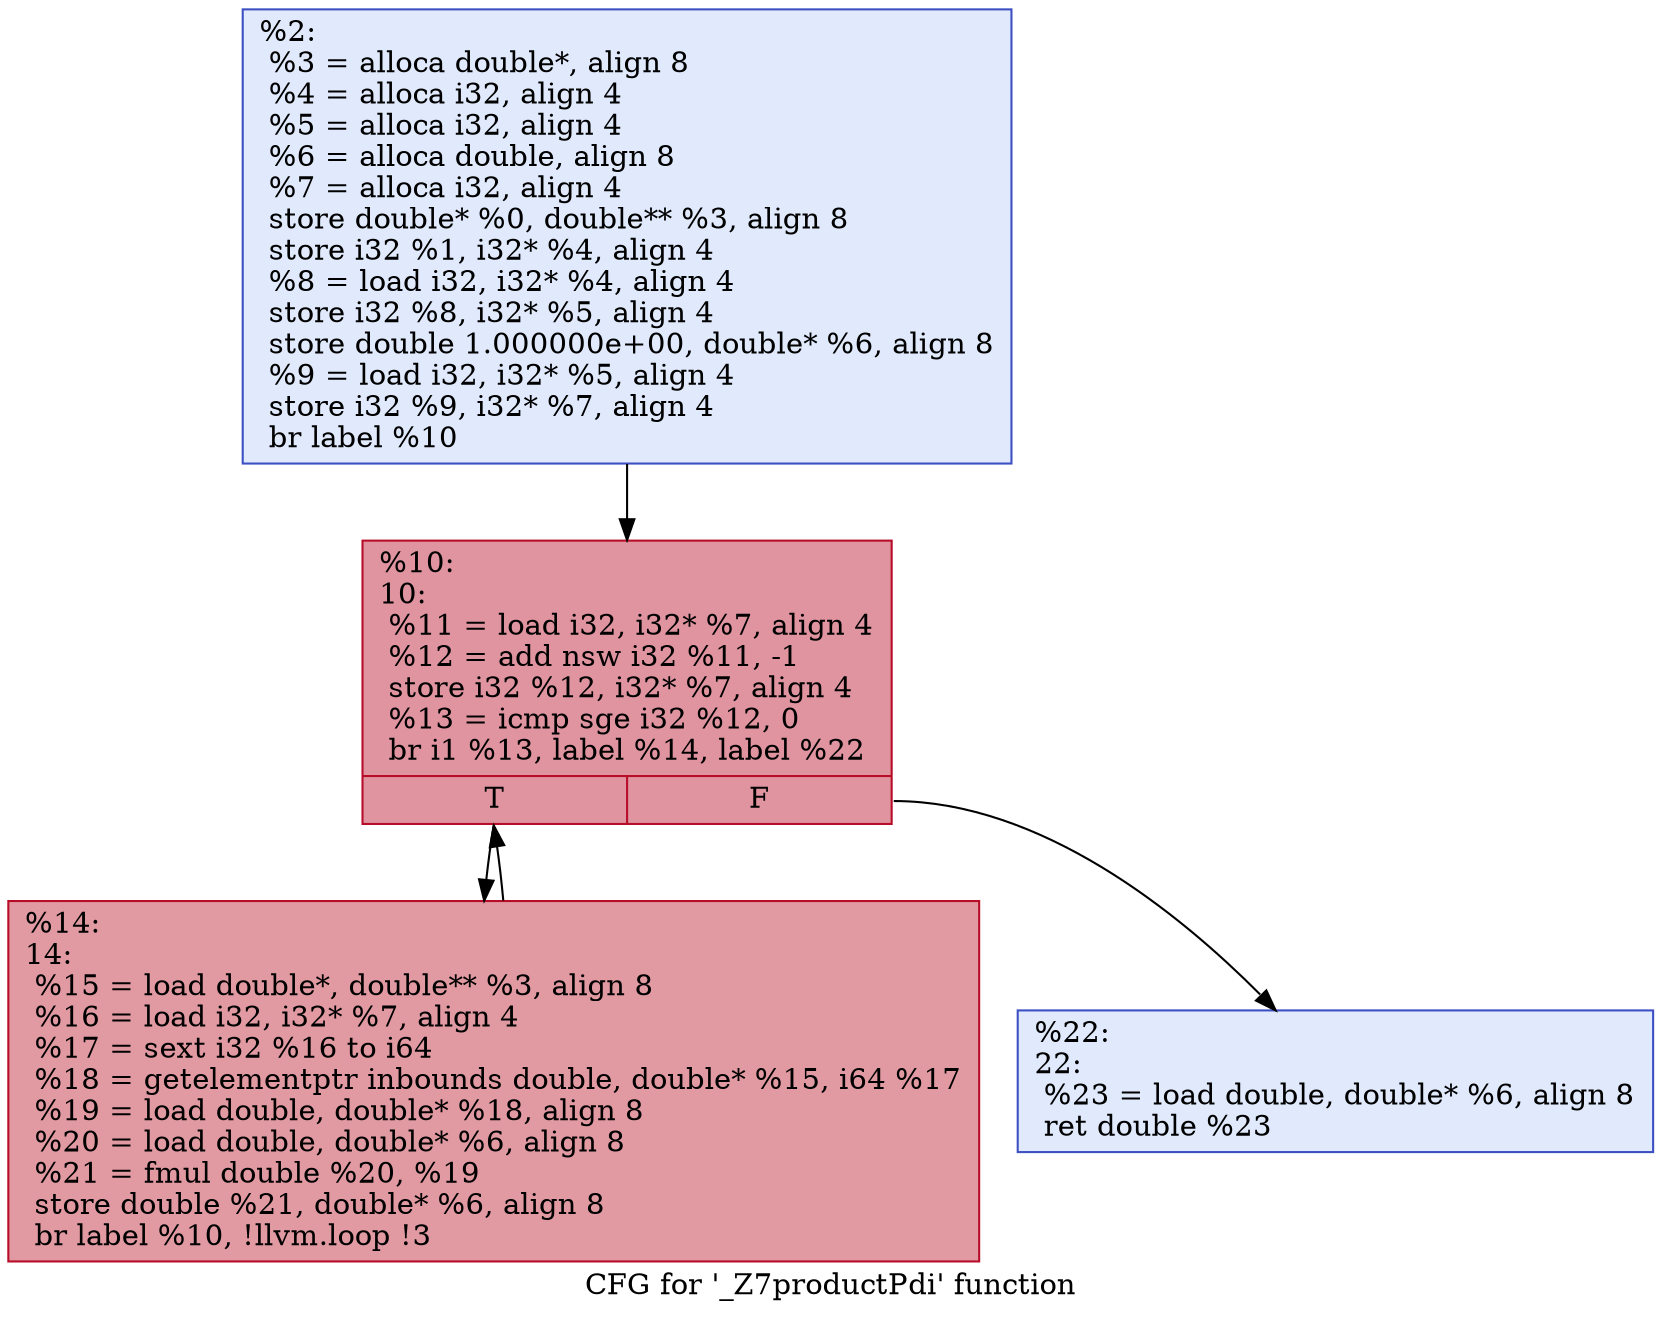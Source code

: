 digraph "CFG for '_Z7productPdi' function" {
	label="CFG for '_Z7productPdi' function";

	Node0x24ff5800bc0 [shape=record,color="#3d50c3ff", style=filled, fillcolor="#b9d0f970",label="{%2:\l  %3 = alloca double*, align 8\l  %4 = alloca i32, align 4\l  %5 = alloca i32, align 4\l  %6 = alloca double, align 8\l  %7 = alloca i32, align 4\l  store double* %0, double** %3, align 8\l  store i32 %1, i32* %4, align 4\l  %8 = load i32, i32* %4, align 4\l  store i32 %8, i32* %5, align 4\l  store double 1.000000e+00, double* %6, align 8\l  %9 = load i32, i32* %5, align 4\l  store i32 %9, i32* %7, align 4\l  br label %10\l}"];
	Node0x24ff5800bc0 -> Node0x24ff5801070;
	Node0x24ff5801070 [shape=record,color="#b70d28ff", style=filled, fillcolor="#b70d2870",label="{%10:\l10:                                               \l  %11 = load i32, i32* %7, align 4\l  %12 = add nsw i32 %11, -1\l  store i32 %12, i32* %7, align 4\l  %13 = icmp sge i32 %12, 0\l  br i1 %13, label %14, label %22\l|{<s0>T|<s1>F}}"];
	Node0x24ff5801070:s0 -> Node0x24ff58011b0;
	Node0x24ff5801070:s1 -> Node0x24ff5801930;
	Node0x24ff58011b0 [shape=record,color="#b70d28ff", style=filled, fillcolor="#bb1b2c70",label="{%14:\l14:                                               \l  %15 = load double*, double** %3, align 8\l  %16 = load i32, i32* %7, align 4\l  %17 = sext i32 %16 to i64\l  %18 = getelementptr inbounds double, double* %15, i64 %17\l  %19 = load double, double* %18, align 8\l  %20 = load double, double* %6, align 8\l  %21 = fmul double %20, %19\l  store double %21, double* %6, align 8\l  br label %10, !llvm.loop !3\l}"];
	Node0x24ff58011b0 -> Node0x24ff5801070;
	Node0x24ff5801930 [shape=record,color="#3d50c3ff", style=filled, fillcolor="#b9d0f970",label="{%22:\l22:                                               \l  %23 = load double, double* %6, align 8\l  ret double %23\l}"];
}
